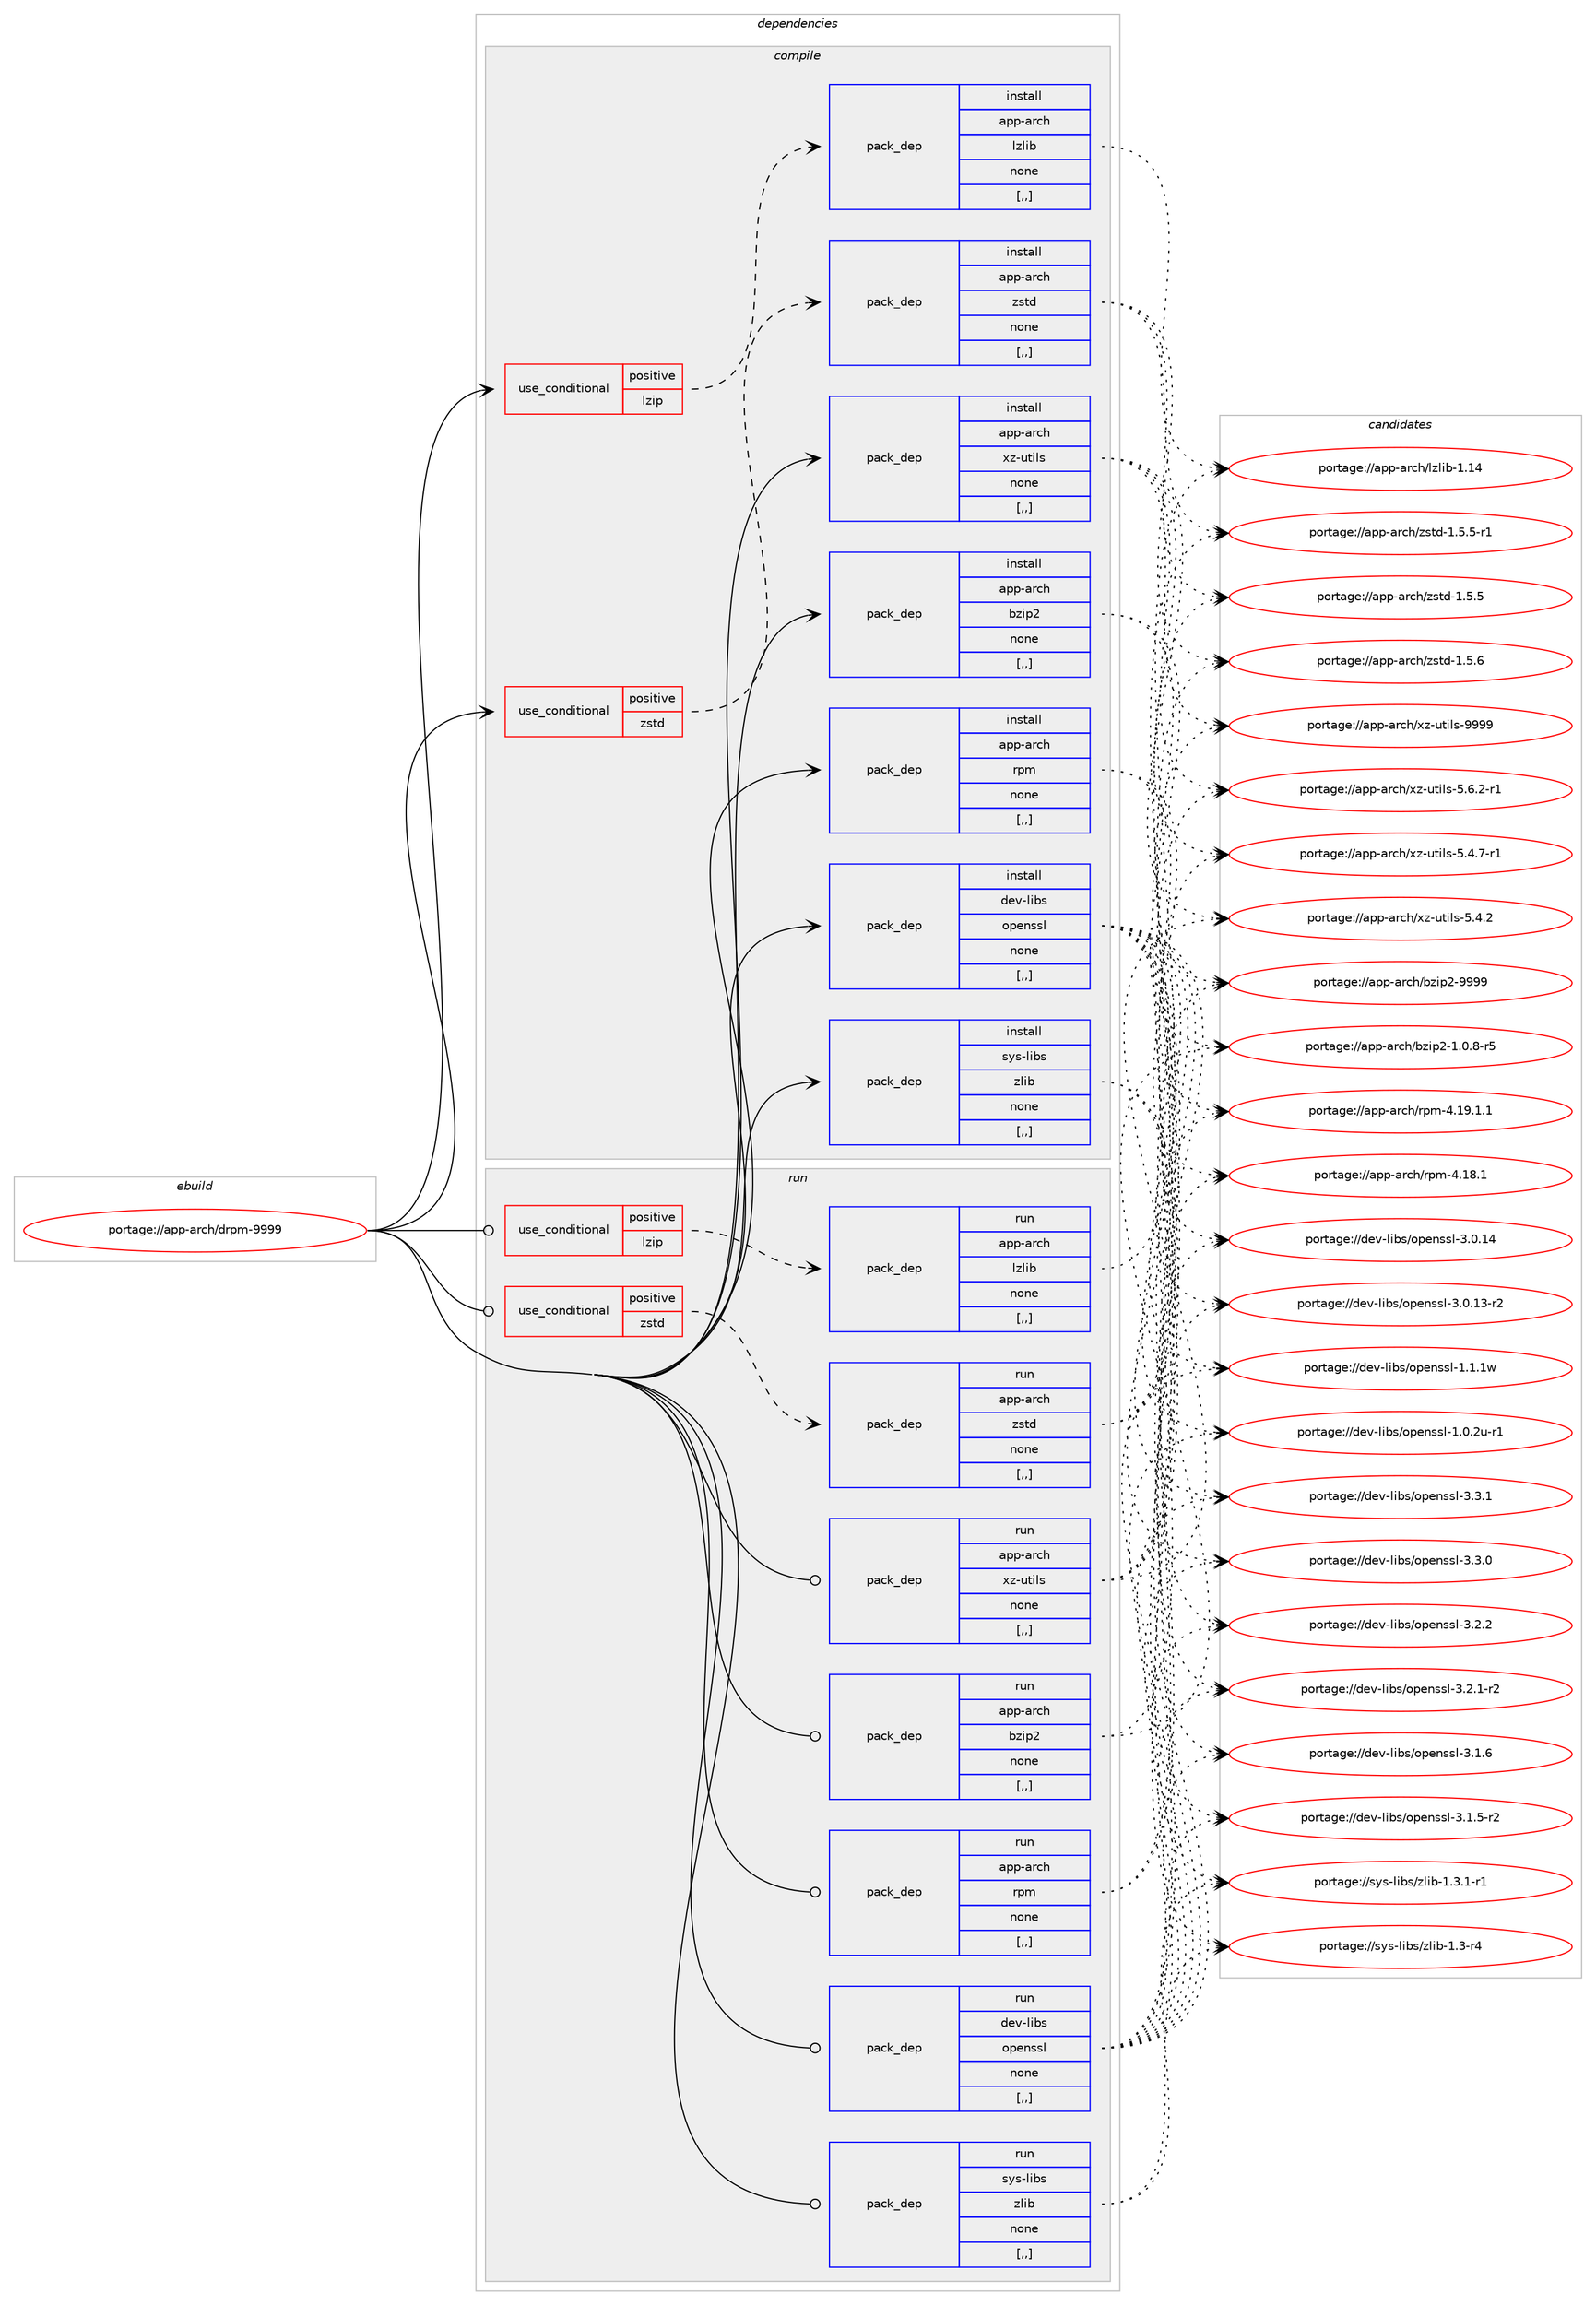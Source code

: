 digraph prolog {

# *************
# Graph options
# *************

newrank=true;
concentrate=true;
compound=true;
graph [rankdir=LR,fontname=Helvetica,fontsize=10,ranksep=1.5];#, ranksep=2.5, nodesep=0.2];
edge  [arrowhead=vee];
node  [fontname=Helvetica,fontsize=10];

# **********
# The ebuild
# **********

subgraph cluster_leftcol {
color=gray;
label=<<i>ebuild</i>>;
id [label="portage://app-arch/drpm-9999", color=red, width=4, href="../app-arch/drpm-9999.svg"];
}

# ****************
# The dependencies
# ****************

subgraph cluster_midcol {
color=gray;
label=<<i>dependencies</i>>;
subgraph cluster_compile {
fillcolor="#eeeeee";
style=filled;
label=<<i>compile</i>>;
subgraph cond1848 {
dependency6884 [label=<<TABLE BORDER="0" CELLBORDER="1" CELLSPACING="0" CELLPADDING="4"><TR><TD ROWSPAN="3" CELLPADDING="10">use_conditional</TD></TR><TR><TD>positive</TD></TR><TR><TD>lzip</TD></TR></TABLE>>, shape=none, color=red];
subgraph pack5011 {
dependency6885 [label=<<TABLE BORDER="0" CELLBORDER="1" CELLSPACING="0" CELLPADDING="4" WIDTH="220"><TR><TD ROWSPAN="6" CELLPADDING="30">pack_dep</TD></TR><TR><TD WIDTH="110">install</TD></TR><TR><TD>app-arch</TD></TR><TR><TD>lzlib</TD></TR><TR><TD>none</TD></TR><TR><TD>[,,]</TD></TR></TABLE>>, shape=none, color=blue];
}
dependency6884:e -> dependency6885:w [weight=20,style="dashed",arrowhead="vee"];
}
id:e -> dependency6884:w [weight=20,style="solid",arrowhead="vee"];
subgraph cond1849 {
dependency6886 [label=<<TABLE BORDER="0" CELLBORDER="1" CELLSPACING="0" CELLPADDING="4"><TR><TD ROWSPAN="3" CELLPADDING="10">use_conditional</TD></TR><TR><TD>positive</TD></TR><TR><TD>zstd</TD></TR></TABLE>>, shape=none, color=red];
subgraph pack5012 {
dependency6887 [label=<<TABLE BORDER="0" CELLBORDER="1" CELLSPACING="0" CELLPADDING="4" WIDTH="220"><TR><TD ROWSPAN="6" CELLPADDING="30">pack_dep</TD></TR><TR><TD WIDTH="110">install</TD></TR><TR><TD>app-arch</TD></TR><TR><TD>zstd</TD></TR><TR><TD>none</TD></TR><TR><TD>[,,]</TD></TR></TABLE>>, shape=none, color=blue];
}
dependency6886:e -> dependency6887:w [weight=20,style="dashed",arrowhead="vee"];
}
id:e -> dependency6886:w [weight=20,style="solid",arrowhead="vee"];
subgraph pack5013 {
dependency6888 [label=<<TABLE BORDER="0" CELLBORDER="1" CELLSPACING="0" CELLPADDING="4" WIDTH="220"><TR><TD ROWSPAN="6" CELLPADDING="30">pack_dep</TD></TR><TR><TD WIDTH="110">install</TD></TR><TR><TD>app-arch</TD></TR><TR><TD>bzip2</TD></TR><TR><TD>none</TD></TR><TR><TD>[,,]</TD></TR></TABLE>>, shape=none, color=blue];
}
id:e -> dependency6888:w [weight=20,style="solid",arrowhead="vee"];
subgraph pack5014 {
dependency6889 [label=<<TABLE BORDER="0" CELLBORDER="1" CELLSPACING="0" CELLPADDING="4" WIDTH="220"><TR><TD ROWSPAN="6" CELLPADDING="30">pack_dep</TD></TR><TR><TD WIDTH="110">install</TD></TR><TR><TD>app-arch</TD></TR><TR><TD>rpm</TD></TR><TR><TD>none</TD></TR><TR><TD>[,,]</TD></TR></TABLE>>, shape=none, color=blue];
}
id:e -> dependency6889:w [weight=20,style="solid",arrowhead="vee"];
subgraph pack5015 {
dependency6890 [label=<<TABLE BORDER="0" CELLBORDER="1" CELLSPACING="0" CELLPADDING="4" WIDTH="220"><TR><TD ROWSPAN="6" CELLPADDING="30">pack_dep</TD></TR><TR><TD WIDTH="110">install</TD></TR><TR><TD>app-arch</TD></TR><TR><TD>xz-utils</TD></TR><TR><TD>none</TD></TR><TR><TD>[,,]</TD></TR></TABLE>>, shape=none, color=blue];
}
id:e -> dependency6890:w [weight=20,style="solid",arrowhead="vee"];
subgraph pack5016 {
dependency6891 [label=<<TABLE BORDER="0" CELLBORDER="1" CELLSPACING="0" CELLPADDING="4" WIDTH="220"><TR><TD ROWSPAN="6" CELLPADDING="30">pack_dep</TD></TR><TR><TD WIDTH="110">install</TD></TR><TR><TD>dev-libs</TD></TR><TR><TD>openssl</TD></TR><TR><TD>none</TD></TR><TR><TD>[,,]</TD></TR></TABLE>>, shape=none, color=blue];
}
id:e -> dependency6891:w [weight=20,style="solid",arrowhead="vee"];
subgraph pack5017 {
dependency6892 [label=<<TABLE BORDER="0" CELLBORDER="1" CELLSPACING="0" CELLPADDING="4" WIDTH="220"><TR><TD ROWSPAN="6" CELLPADDING="30">pack_dep</TD></TR><TR><TD WIDTH="110">install</TD></TR><TR><TD>sys-libs</TD></TR><TR><TD>zlib</TD></TR><TR><TD>none</TD></TR><TR><TD>[,,]</TD></TR></TABLE>>, shape=none, color=blue];
}
id:e -> dependency6892:w [weight=20,style="solid",arrowhead="vee"];
}
subgraph cluster_compileandrun {
fillcolor="#eeeeee";
style=filled;
label=<<i>compile and run</i>>;
}
subgraph cluster_run {
fillcolor="#eeeeee";
style=filled;
label=<<i>run</i>>;
subgraph cond1850 {
dependency6893 [label=<<TABLE BORDER="0" CELLBORDER="1" CELLSPACING="0" CELLPADDING="4"><TR><TD ROWSPAN="3" CELLPADDING="10">use_conditional</TD></TR><TR><TD>positive</TD></TR><TR><TD>lzip</TD></TR></TABLE>>, shape=none, color=red];
subgraph pack5018 {
dependency6894 [label=<<TABLE BORDER="0" CELLBORDER="1" CELLSPACING="0" CELLPADDING="4" WIDTH="220"><TR><TD ROWSPAN="6" CELLPADDING="30">pack_dep</TD></TR><TR><TD WIDTH="110">run</TD></TR><TR><TD>app-arch</TD></TR><TR><TD>lzlib</TD></TR><TR><TD>none</TD></TR><TR><TD>[,,]</TD></TR></TABLE>>, shape=none, color=blue];
}
dependency6893:e -> dependency6894:w [weight=20,style="dashed",arrowhead="vee"];
}
id:e -> dependency6893:w [weight=20,style="solid",arrowhead="odot"];
subgraph cond1851 {
dependency6895 [label=<<TABLE BORDER="0" CELLBORDER="1" CELLSPACING="0" CELLPADDING="4"><TR><TD ROWSPAN="3" CELLPADDING="10">use_conditional</TD></TR><TR><TD>positive</TD></TR><TR><TD>zstd</TD></TR></TABLE>>, shape=none, color=red];
subgraph pack5019 {
dependency6896 [label=<<TABLE BORDER="0" CELLBORDER="1" CELLSPACING="0" CELLPADDING="4" WIDTH="220"><TR><TD ROWSPAN="6" CELLPADDING="30">pack_dep</TD></TR><TR><TD WIDTH="110">run</TD></TR><TR><TD>app-arch</TD></TR><TR><TD>zstd</TD></TR><TR><TD>none</TD></TR><TR><TD>[,,]</TD></TR></TABLE>>, shape=none, color=blue];
}
dependency6895:e -> dependency6896:w [weight=20,style="dashed",arrowhead="vee"];
}
id:e -> dependency6895:w [weight=20,style="solid",arrowhead="odot"];
subgraph pack5020 {
dependency6897 [label=<<TABLE BORDER="0" CELLBORDER="1" CELLSPACING="0" CELLPADDING="4" WIDTH="220"><TR><TD ROWSPAN="6" CELLPADDING="30">pack_dep</TD></TR><TR><TD WIDTH="110">run</TD></TR><TR><TD>app-arch</TD></TR><TR><TD>bzip2</TD></TR><TR><TD>none</TD></TR><TR><TD>[,,]</TD></TR></TABLE>>, shape=none, color=blue];
}
id:e -> dependency6897:w [weight=20,style="solid",arrowhead="odot"];
subgraph pack5021 {
dependency6898 [label=<<TABLE BORDER="0" CELLBORDER="1" CELLSPACING="0" CELLPADDING="4" WIDTH="220"><TR><TD ROWSPAN="6" CELLPADDING="30">pack_dep</TD></TR><TR><TD WIDTH="110">run</TD></TR><TR><TD>app-arch</TD></TR><TR><TD>rpm</TD></TR><TR><TD>none</TD></TR><TR><TD>[,,]</TD></TR></TABLE>>, shape=none, color=blue];
}
id:e -> dependency6898:w [weight=20,style="solid",arrowhead="odot"];
subgraph pack5022 {
dependency6899 [label=<<TABLE BORDER="0" CELLBORDER="1" CELLSPACING="0" CELLPADDING="4" WIDTH="220"><TR><TD ROWSPAN="6" CELLPADDING="30">pack_dep</TD></TR><TR><TD WIDTH="110">run</TD></TR><TR><TD>app-arch</TD></TR><TR><TD>xz-utils</TD></TR><TR><TD>none</TD></TR><TR><TD>[,,]</TD></TR></TABLE>>, shape=none, color=blue];
}
id:e -> dependency6899:w [weight=20,style="solid",arrowhead="odot"];
subgraph pack5023 {
dependency6900 [label=<<TABLE BORDER="0" CELLBORDER="1" CELLSPACING="0" CELLPADDING="4" WIDTH="220"><TR><TD ROWSPAN="6" CELLPADDING="30">pack_dep</TD></TR><TR><TD WIDTH="110">run</TD></TR><TR><TD>dev-libs</TD></TR><TR><TD>openssl</TD></TR><TR><TD>none</TD></TR><TR><TD>[,,]</TD></TR></TABLE>>, shape=none, color=blue];
}
id:e -> dependency6900:w [weight=20,style="solid",arrowhead="odot"];
subgraph pack5024 {
dependency6901 [label=<<TABLE BORDER="0" CELLBORDER="1" CELLSPACING="0" CELLPADDING="4" WIDTH="220"><TR><TD ROWSPAN="6" CELLPADDING="30">pack_dep</TD></TR><TR><TD WIDTH="110">run</TD></TR><TR><TD>sys-libs</TD></TR><TR><TD>zlib</TD></TR><TR><TD>none</TD></TR><TR><TD>[,,]</TD></TR></TABLE>>, shape=none, color=blue];
}
id:e -> dependency6901:w [weight=20,style="solid",arrowhead="odot"];
}
}

# **************
# The candidates
# **************

subgraph cluster_choices {
rank=same;
color=gray;
label=<<i>candidates</i>>;

subgraph choice5011 {
color=black;
nodesep=1;
choice9711211245971149910447108122108105984549464952 [label="portage://app-arch/lzlib-1.14", color=red, width=4,href="../app-arch/lzlib-1.14.svg"];
dependency6885:e -> choice9711211245971149910447108122108105984549464952:w [style=dotted,weight="100"];
}
subgraph choice5012 {
color=black;
nodesep=1;
choice9711211245971149910447122115116100454946534654 [label="portage://app-arch/zstd-1.5.6", color=red, width=4,href="../app-arch/zstd-1.5.6.svg"];
choice97112112459711499104471221151161004549465346534511449 [label="portage://app-arch/zstd-1.5.5-r1", color=red, width=4,href="../app-arch/zstd-1.5.5-r1.svg"];
choice9711211245971149910447122115116100454946534653 [label="portage://app-arch/zstd-1.5.5", color=red, width=4,href="../app-arch/zstd-1.5.5.svg"];
dependency6887:e -> choice9711211245971149910447122115116100454946534654:w [style=dotted,weight="100"];
dependency6887:e -> choice97112112459711499104471221151161004549465346534511449:w [style=dotted,weight="100"];
dependency6887:e -> choice9711211245971149910447122115116100454946534653:w [style=dotted,weight="100"];
}
subgraph choice5013 {
color=black;
nodesep=1;
choice971121124597114991044798122105112504557575757 [label="portage://app-arch/bzip2-9999", color=red, width=4,href="../app-arch/bzip2-9999.svg"];
choice971121124597114991044798122105112504549464846564511453 [label="portage://app-arch/bzip2-1.0.8-r5", color=red, width=4,href="../app-arch/bzip2-1.0.8-r5.svg"];
dependency6888:e -> choice971121124597114991044798122105112504557575757:w [style=dotted,weight="100"];
dependency6888:e -> choice971121124597114991044798122105112504549464846564511453:w [style=dotted,weight="100"];
}
subgraph choice5014 {
color=black;
nodesep=1;
choice9711211245971149910447114112109455246495746494649 [label="portage://app-arch/rpm-4.19.1.1", color=red, width=4,href="../app-arch/rpm-4.19.1.1.svg"];
choice971121124597114991044711411210945524649564649 [label="portage://app-arch/rpm-4.18.1", color=red, width=4,href="../app-arch/rpm-4.18.1.svg"];
dependency6889:e -> choice9711211245971149910447114112109455246495746494649:w [style=dotted,weight="100"];
dependency6889:e -> choice971121124597114991044711411210945524649564649:w [style=dotted,weight="100"];
}
subgraph choice5015 {
color=black;
nodesep=1;
choice9711211245971149910447120122451171161051081154557575757 [label="portage://app-arch/xz-utils-9999", color=red, width=4,href="../app-arch/xz-utils-9999.svg"];
choice9711211245971149910447120122451171161051081154553465446504511449 [label="portage://app-arch/xz-utils-5.6.2-r1", color=red, width=4,href="../app-arch/xz-utils-5.6.2-r1.svg"];
choice9711211245971149910447120122451171161051081154553465246554511449 [label="portage://app-arch/xz-utils-5.4.7-r1", color=red, width=4,href="../app-arch/xz-utils-5.4.7-r1.svg"];
choice971121124597114991044712012245117116105108115455346524650 [label="portage://app-arch/xz-utils-5.4.2", color=red, width=4,href="../app-arch/xz-utils-5.4.2.svg"];
dependency6890:e -> choice9711211245971149910447120122451171161051081154557575757:w [style=dotted,weight="100"];
dependency6890:e -> choice9711211245971149910447120122451171161051081154553465446504511449:w [style=dotted,weight="100"];
dependency6890:e -> choice9711211245971149910447120122451171161051081154553465246554511449:w [style=dotted,weight="100"];
dependency6890:e -> choice971121124597114991044712012245117116105108115455346524650:w [style=dotted,weight="100"];
}
subgraph choice5016 {
color=black;
nodesep=1;
choice100101118451081059811547111112101110115115108455146514649 [label="portage://dev-libs/openssl-3.3.1", color=red, width=4,href="../dev-libs/openssl-3.3.1.svg"];
choice100101118451081059811547111112101110115115108455146514648 [label="portage://dev-libs/openssl-3.3.0", color=red, width=4,href="../dev-libs/openssl-3.3.0.svg"];
choice100101118451081059811547111112101110115115108455146504650 [label="portage://dev-libs/openssl-3.2.2", color=red, width=4,href="../dev-libs/openssl-3.2.2.svg"];
choice1001011184510810598115471111121011101151151084551465046494511450 [label="portage://dev-libs/openssl-3.2.1-r2", color=red, width=4,href="../dev-libs/openssl-3.2.1-r2.svg"];
choice100101118451081059811547111112101110115115108455146494654 [label="portage://dev-libs/openssl-3.1.6", color=red, width=4,href="../dev-libs/openssl-3.1.6.svg"];
choice1001011184510810598115471111121011101151151084551464946534511450 [label="portage://dev-libs/openssl-3.1.5-r2", color=red, width=4,href="../dev-libs/openssl-3.1.5-r2.svg"];
choice10010111845108105981154711111210111011511510845514648464952 [label="portage://dev-libs/openssl-3.0.14", color=red, width=4,href="../dev-libs/openssl-3.0.14.svg"];
choice100101118451081059811547111112101110115115108455146484649514511450 [label="portage://dev-libs/openssl-3.0.13-r2", color=red, width=4,href="../dev-libs/openssl-3.0.13-r2.svg"];
choice100101118451081059811547111112101110115115108454946494649119 [label="portage://dev-libs/openssl-1.1.1w", color=red, width=4,href="../dev-libs/openssl-1.1.1w.svg"];
choice1001011184510810598115471111121011101151151084549464846501174511449 [label="portage://dev-libs/openssl-1.0.2u-r1", color=red, width=4,href="../dev-libs/openssl-1.0.2u-r1.svg"];
dependency6891:e -> choice100101118451081059811547111112101110115115108455146514649:w [style=dotted,weight="100"];
dependency6891:e -> choice100101118451081059811547111112101110115115108455146514648:w [style=dotted,weight="100"];
dependency6891:e -> choice100101118451081059811547111112101110115115108455146504650:w [style=dotted,weight="100"];
dependency6891:e -> choice1001011184510810598115471111121011101151151084551465046494511450:w [style=dotted,weight="100"];
dependency6891:e -> choice100101118451081059811547111112101110115115108455146494654:w [style=dotted,weight="100"];
dependency6891:e -> choice1001011184510810598115471111121011101151151084551464946534511450:w [style=dotted,weight="100"];
dependency6891:e -> choice10010111845108105981154711111210111011511510845514648464952:w [style=dotted,weight="100"];
dependency6891:e -> choice100101118451081059811547111112101110115115108455146484649514511450:w [style=dotted,weight="100"];
dependency6891:e -> choice100101118451081059811547111112101110115115108454946494649119:w [style=dotted,weight="100"];
dependency6891:e -> choice1001011184510810598115471111121011101151151084549464846501174511449:w [style=dotted,weight="100"];
}
subgraph choice5017 {
color=black;
nodesep=1;
choice115121115451081059811547122108105984549465146494511449 [label="portage://sys-libs/zlib-1.3.1-r1", color=red, width=4,href="../sys-libs/zlib-1.3.1-r1.svg"];
choice11512111545108105981154712210810598454946514511452 [label="portage://sys-libs/zlib-1.3-r4", color=red, width=4,href="../sys-libs/zlib-1.3-r4.svg"];
dependency6892:e -> choice115121115451081059811547122108105984549465146494511449:w [style=dotted,weight="100"];
dependency6892:e -> choice11512111545108105981154712210810598454946514511452:w [style=dotted,weight="100"];
}
subgraph choice5018 {
color=black;
nodesep=1;
choice9711211245971149910447108122108105984549464952 [label="portage://app-arch/lzlib-1.14", color=red, width=4,href="../app-arch/lzlib-1.14.svg"];
dependency6894:e -> choice9711211245971149910447108122108105984549464952:w [style=dotted,weight="100"];
}
subgraph choice5019 {
color=black;
nodesep=1;
choice9711211245971149910447122115116100454946534654 [label="portage://app-arch/zstd-1.5.6", color=red, width=4,href="../app-arch/zstd-1.5.6.svg"];
choice97112112459711499104471221151161004549465346534511449 [label="portage://app-arch/zstd-1.5.5-r1", color=red, width=4,href="../app-arch/zstd-1.5.5-r1.svg"];
choice9711211245971149910447122115116100454946534653 [label="portage://app-arch/zstd-1.5.5", color=red, width=4,href="../app-arch/zstd-1.5.5.svg"];
dependency6896:e -> choice9711211245971149910447122115116100454946534654:w [style=dotted,weight="100"];
dependency6896:e -> choice97112112459711499104471221151161004549465346534511449:w [style=dotted,weight="100"];
dependency6896:e -> choice9711211245971149910447122115116100454946534653:w [style=dotted,weight="100"];
}
subgraph choice5020 {
color=black;
nodesep=1;
choice971121124597114991044798122105112504557575757 [label="portage://app-arch/bzip2-9999", color=red, width=4,href="../app-arch/bzip2-9999.svg"];
choice971121124597114991044798122105112504549464846564511453 [label="portage://app-arch/bzip2-1.0.8-r5", color=red, width=4,href="../app-arch/bzip2-1.0.8-r5.svg"];
dependency6897:e -> choice971121124597114991044798122105112504557575757:w [style=dotted,weight="100"];
dependency6897:e -> choice971121124597114991044798122105112504549464846564511453:w [style=dotted,weight="100"];
}
subgraph choice5021 {
color=black;
nodesep=1;
choice9711211245971149910447114112109455246495746494649 [label="portage://app-arch/rpm-4.19.1.1", color=red, width=4,href="../app-arch/rpm-4.19.1.1.svg"];
choice971121124597114991044711411210945524649564649 [label="portage://app-arch/rpm-4.18.1", color=red, width=4,href="../app-arch/rpm-4.18.1.svg"];
dependency6898:e -> choice9711211245971149910447114112109455246495746494649:w [style=dotted,weight="100"];
dependency6898:e -> choice971121124597114991044711411210945524649564649:w [style=dotted,weight="100"];
}
subgraph choice5022 {
color=black;
nodesep=1;
choice9711211245971149910447120122451171161051081154557575757 [label="portage://app-arch/xz-utils-9999", color=red, width=4,href="../app-arch/xz-utils-9999.svg"];
choice9711211245971149910447120122451171161051081154553465446504511449 [label="portage://app-arch/xz-utils-5.6.2-r1", color=red, width=4,href="../app-arch/xz-utils-5.6.2-r1.svg"];
choice9711211245971149910447120122451171161051081154553465246554511449 [label="portage://app-arch/xz-utils-5.4.7-r1", color=red, width=4,href="../app-arch/xz-utils-5.4.7-r1.svg"];
choice971121124597114991044712012245117116105108115455346524650 [label="portage://app-arch/xz-utils-5.4.2", color=red, width=4,href="../app-arch/xz-utils-5.4.2.svg"];
dependency6899:e -> choice9711211245971149910447120122451171161051081154557575757:w [style=dotted,weight="100"];
dependency6899:e -> choice9711211245971149910447120122451171161051081154553465446504511449:w [style=dotted,weight="100"];
dependency6899:e -> choice9711211245971149910447120122451171161051081154553465246554511449:w [style=dotted,weight="100"];
dependency6899:e -> choice971121124597114991044712012245117116105108115455346524650:w [style=dotted,weight="100"];
}
subgraph choice5023 {
color=black;
nodesep=1;
choice100101118451081059811547111112101110115115108455146514649 [label="portage://dev-libs/openssl-3.3.1", color=red, width=4,href="../dev-libs/openssl-3.3.1.svg"];
choice100101118451081059811547111112101110115115108455146514648 [label="portage://dev-libs/openssl-3.3.0", color=red, width=4,href="../dev-libs/openssl-3.3.0.svg"];
choice100101118451081059811547111112101110115115108455146504650 [label="portage://dev-libs/openssl-3.2.2", color=red, width=4,href="../dev-libs/openssl-3.2.2.svg"];
choice1001011184510810598115471111121011101151151084551465046494511450 [label="portage://dev-libs/openssl-3.2.1-r2", color=red, width=4,href="../dev-libs/openssl-3.2.1-r2.svg"];
choice100101118451081059811547111112101110115115108455146494654 [label="portage://dev-libs/openssl-3.1.6", color=red, width=4,href="../dev-libs/openssl-3.1.6.svg"];
choice1001011184510810598115471111121011101151151084551464946534511450 [label="portage://dev-libs/openssl-3.1.5-r2", color=red, width=4,href="../dev-libs/openssl-3.1.5-r2.svg"];
choice10010111845108105981154711111210111011511510845514648464952 [label="portage://dev-libs/openssl-3.0.14", color=red, width=4,href="../dev-libs/openssl-3.0.14.svg"];
choice100101118451081059811547111112101110115115108455146484649514511450 [label="portage://dev-libs/openssl-3.0.13-r2", color=red, width=4,href="../dev-libs/openssl-3.0.13-r2.svg"];
choice100101118451081059811547111112101110115115108454946494649119 [label="portage://dev-libs/openssl-1.1.1w", color=red, width=4,href="../dev-libs/openssl-1.1.1w.svg"];
choice1001011184510810598115471111121011101151151084549464846501174511449 [label="portage://dev-libs/openssl-1.0.2u-r1", color=red, width=4,href="../dev-libs/openssl-1.0.2u-r1.svg"];
dependency6900:e -> choice100101118451081059811547111112101110115115108455146514649:w [style=dotted,weight="100"];
dependency6900:e -> choice100101118451081059811547111112101110115115108455146514648:w [style=dotted,weight="100"];
dependency6900:e -> choice100101118451081059811547111112101110115115108455146504650:w [style=dotted,weight="100"];
dependency6900:e -> choice1001011184510810598115471111121011101151151084551465046494511450:w [style=dotted,weight="100"];
dependency6900:e -> choice100101118451081059811547111112101110115115108455146494654:w [style=dotted,weight="100"];
dependency6900:e -> choice1001011184510810598115471111121011101151151084551464946534511450:w [style=dotted,weight="100"];
dependency6900:e -> choice10010111845108105981154711111210111011511510845514648464952:w [style=dotted,weight="100"];
dependency6900:e -> choice100101118451081059811547111112101110115115108455146484649514511450:w [style=dotted,weight="100"];
dependency6900:e -> choice100101118451081059811547111112101110115115108454946494649119:w [style=dotted,weight="100"];
dependency6900:e -> choice1001011184510810598115471111121011101151151084549464846501174511449:w [style=dotted,weight="100"];
}
subgraph choice5024 {
color=black;
nodesep=1;
choice115121115451081059811547122108105984549465146494511449 [label="portage://sys-libs/zlib-1.3.1-r1", color=red, width=4,href="../sys-libs/zlib-1.3.1-r1.svg"];
choice11512111545108105981154712210810598454946514511452 [label="portage://sys-libs/zlib-1.3-r4", color=red, width=4,href="../sys-libs/zlib-1.3-r4.svg"];
dependency6901:e -> choice115121115451081059811547122108105984549465146494511449:w [style=dotted,weight="100"];
dependency6901:e -> choice11512111545108105981154712210810598454946514511452:w [style=dotted,weight="100"];
}
}

}
